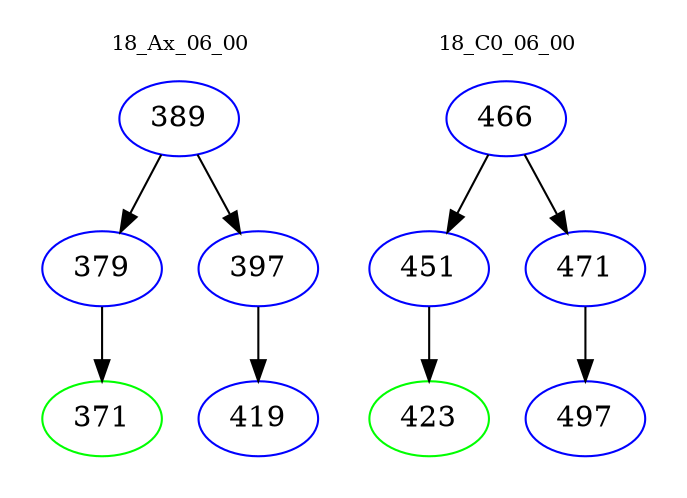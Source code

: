 digraph{
subgraph cluster_0 {
color = white
label = "18_Ax_06_00";
fontsize=10;
T0_389 [label="389", color="blue"]
T0_389 -> T0_379 [color="black"]
T0_379 [label="379", color="blue"]
T0_379 -> T0_371 [color="black"]
T0_371 [label="371", color="green"]
T0_389 -> T0_397 [color="black"]
T0_397 [label="397", color="blue"]
T0_397 -> T0_419 [color="black"]
T0_419 [label="419", color="blue"]
}
subgraph cluster_1 {
color = white
label = "18_C0_06_00";
fontsize=10;
T1_466 [label="466", color="blue"]
T1_466 -> T1_451 [color="black"]
T1_451 [label="451", color="blue"]
T1_451 -> T1_423 [color="black"]
T1_423 [label="423", color="green"]
T1_466 -> T1_471 [color="black"]
T1_471 [label="471", color="blue"]
T1_471 -> T1_497 [color="black"]
T1_497 [label="497", color="blue"]
}
}
